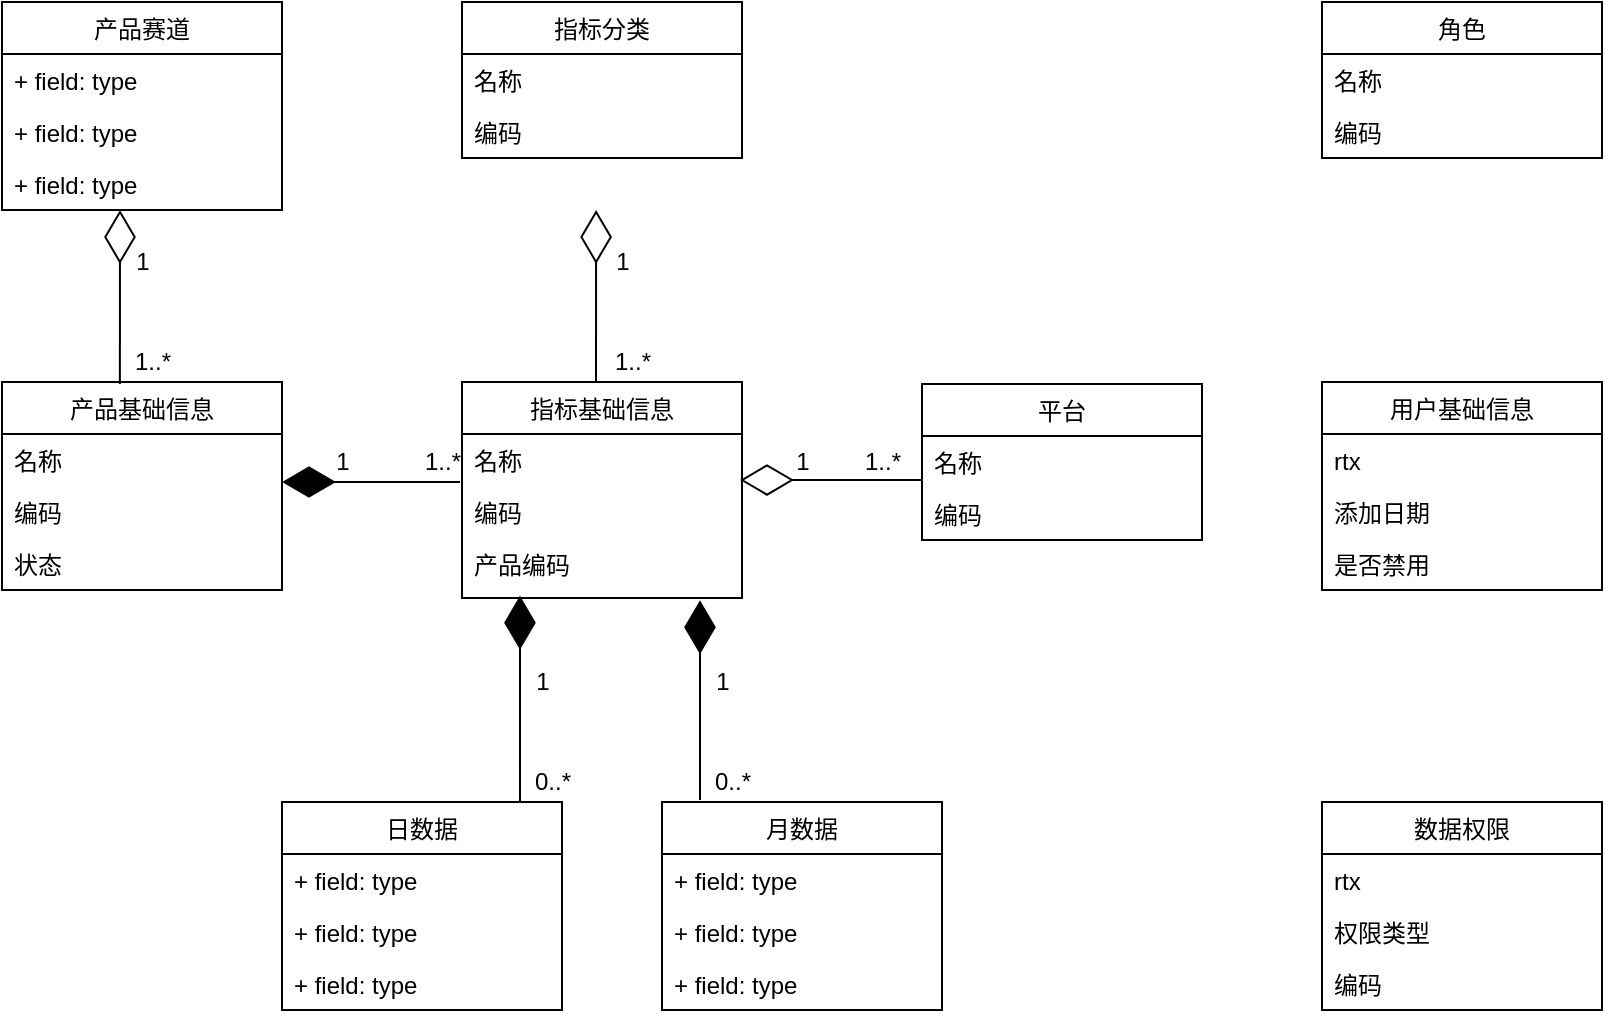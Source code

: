 <mxfile version="14.9.9" type="github">
  <diagram id="4ZJ0vDUUfTBXr_d-hYEK" name="Page-1">
    <mxGraphModel dx="1298" dy="748" grid="1" gridSize="10" guides="1" tooltips="1" connect="1" arrows="1" fold="1" page="1" pageScale="1" pageWidth="827" pageHeight="1169" math="0" shadow="0">
      <root>
        <mxCell id="0" />
        <mxCell id="1" parent="0" />
        <mxCell id="1pAz7i3gaedMpaVAOuG8-1" value="指标基础信息" style="swimlane;fontStyle=0;childLayout=stackLayout;horizontal=1;startSize=26;fillColor=none;horizontalStack=0;resizeParent=1;resizeParentMax=0;resizeLast=0;collapsible=1;marginBottom=0;" vertex="1" parent="1">
          <mxGeometry x="330" y="390" width="140" height="108" as="geometry">
            <mxRectangle x="330" y="390" width="100" height="26" as="alternateBounds" />
          </mxGeometry>
        </mxCell>
        <mxCell id="1pAz7i3gaedMpaVAOuG8-2" value="名称" style="text;strokeColor=none;fillColor=none;align=left;verticalAlign=top;spacingLeft=4;spacingRight=4;overflow=hidden;rotatable=0;points=[[0,0.5],[1,0.5]];portConstraint=eastwest;" vertex="1" parent="1pAz7i3gaedMpaVAOuG8-1">
          <mxGeometry y="26" width="140" height="26" as="geometry" />
        </mxCell>
        <mxCell id="1pAz7i3gaedMpaVAOuG8-3" value="编码" style="text;strokeColor=none;fillColor=none;align=left;verticalAlign=top;spacingLeft=4;spacingRight=4;overflow=hidden;rotatable=0;points=[[0,0.5],[1,0.5]];portConstraint=eastwest;" vertex="1" parent="1pAz7i3gaedMpaVAOuG8-1">
          <mxGeometry y="52" width="140" height="26" as="geometry" />
        </mxCell>
        <mxCell id="1pAz7i3gaedMpaVAOuG8-4" value="产品编码" style="text;strokeColor=none;fillColor=none;align=left;verticalAlign=top;spacingLeft=4;spacingRight=4;overflow=hidden;rotatable=0;points=[[0,0.5],[1,0.5]];portConstraint=eastwest;" vertex="1" parent="1pAz7i3gaedMpaVAOuG8-1">
          <mxGeometry y="78" width="140" height="30" as="geometry" />
        </mxCell>
        <mxCell id="1pAz7i3gaedMpaVAOuG8-9" value="指标分类" style="swimlane;fontStyle=0;childLayout=stackLayout;horizontal=1;startSize=26;fillColor=none;horizontalStack=0;resizeParent=1;resizeParentMax=0;resizeLast=0;collapsible=1;marginBottom=0;" vertex="1" parent="1">
          <mxGeometry x="330" y="200" width="140" height="78" as="geometry" />
        </mxCell>
        <mxCell id="1pAz7i3gaedMpaVAOuG8-10" value="名称" style="text;strokeColor=none;fillColor=none;align=left;verticalAlign=top;spacingLeft=4;spacingRight=4;overflow=hidden;rotatable=0;points=[[0,0.5],[1,0.5]];portConstraint=eastwest;" vertex="1" parent="1pAz7i3gaedMpaVAOuG8-9">
          <mxGeometry y="26" width="140" height="26" as="geometry" />
        </mxCell>
        <mxCell id="1pAz7i3gaedMpaVAOuG8-11" value="编码" style="text;strokeColor=none;fillColor=none;align=left;verticalAlign=top;spacingLeft=4;spacingRight=4;overflow=hidden;rotatable=0;points=[[0,0.5],[1,0.5]];portConstraint=eastwest;" vertex="1" parent="1pAz7i3gaedMpaVAOuG8-9">
          <mxGeometry y="52" width="140" height="26" as="geometry" />
        </mxCell>
        <mxCell id="1pAz7i3gaedMpaVAOuG8-13" value="产品基础信息" style="swimlane;fontStyle=0;childLayout=stackLayout;horizontal=1;startSize=26;fillColor=none;horizontalStack=0;resizeParent=1;resizeParentMax=0;resizeLast=0;collapsible=1;marginBottom=0;" vertex="1" parent="1">
          <mxGeometry x="100" y="390" width="140" height="104" as="geometry" />
        </mxCell>
        <mxCell id="1pAz7i3gaedMpaVAOuG8-14" value="名称" style="text;strokeColor=none;fillColor=none;align=left;verticalAlign=top;spacingLeft=4;spacingRight=4;overflow=hidden;rotatable=0;points=[[0,0.5],[1,0.5]];portConstraint=eastwest;" vertex="1" parent="1pAz7i3gaedMpaVAOuG8-13">
          <mxGeometry y="26" width="140" height="26" as="geometry" />
        </mxCell>
        <mxCell id="1pAz7i3gaedMpaVAOuG8-15" value="编码" style="text;strokeColor=none;fillColor=none;align=left;verticalAlign=top;spacingLeft=4;spacingRight=4;overflow=hidden;rotatable=0;points=[[0,0.5],[1,0.5]];portConstraint=eastwest;" vertex="1" parent="1pAz7i3gaedMpaVAOuG8-13">
          <mxGeometry y="52" width="140" height="26" as="geometry" />
        </mxCell>
        <mxCell id="1pAz7i3gaedMpaVAOuG8-16" value="状态" style="text;strokeColor=none;fillColor=none;align=left;verticalAlign=top;spacingLeft=4;spacingRight=4;overflow=hidden;rotatable=0;points=[[0,0.5],[1,0.5]];portConstraint=eastwest;" vertex="1" parent="1pAz7i3gaedMpaVAOuG8-13">
          <mxGeometry y="78" width="140" height="26" as="geometry" />
        </mxCell>
        <mxCell id="1pAz7i3gaedMpaVAOuG8-17" value="产品赛道" style="swimlane;fontStyle=0;childLayout=stackLayout;horizontal=1;startSize=26;fillColor=none;horizontalStack=0;resizeParent=1;resizeParentMax=0;resizeLast=0;collapsible=1;marginBottom=0;" vertex="1" parent="1">
          <mxGeometry x="100" y="200" width="140" height="104" as="geometry" />
        </mxCell>
        <mxCell id="1pAz7i3gaedMpaVAOuG8-18" value="+ field: type" style="text;strokeColor=none;fillColor=none;align=left;verticalAlign=top;spacingLeft=4;spacingRight=4;overflow=hidden;rotatable=0;points=[[0,0.5],[1,0.5]];portConstraint=eastwest;" vertex="1" parent="1pAz7i3gaedMpaVAOuG8-17">
          <mxGeometry y="26" width="140" height="26" as="geometry" />
        </mxCell>
        <mxCell id="1pAz7i3gaedMpaVAOuG8-19" value="+ field: type" style="text;strokeColor=none;fillColor=none;align=left;verticalAlign=top;spacingLeft=4;spacingRight=4;overflow=hidden;rotatable=0;points=[[0,0.5],[1,0.5]];portConstraint=eastwest;" vertex="1" parent="1pAz7i3gaedMpaVAOuG8-17">
          <mxGeometry y="52" width="140" height="26" as="geometry" />
        </mxCell>
        <mxCell id="1pAz7i3gaedMpaVAOuG8-20" value="+ field: type" style="text;strokeColor=none;fillColor=none;align=left;verticalAlign=top;spacingLeft=4;spacingRight=4;overflow=hidden;rotatable=0;points=[[0,0.5],[1,0.5]];portConstraint=eastwest;" vertex="1" parent="1pAz7i3gaedMpaVAOuG8-17">
          <mxGeometry y="78" width="140" height="26" as="geometry" />
        </mxCell>
        <mxCell id="1pAz7i3gaedMpaVAOuG8-21" value="" style="endArrow=diamondThin;endFill=0;endSize=24;html=1;entryX=0.479;entryY=1;entryDx=0;entryDy=0;entryPerimeter=0;" edge="1" parent="1">
          <mxGeometry width="160" relative="1" as="geometry">
            <mxPoint x="397" y="390" as="sourcePoint" />
            <mxPoint x="397.06" y="304" as="targetPoint" />
          </mxGeometry>
        </mxCell>
        <mxCell id="1pAz7i3gaedMpaVAOuG8-22" value="" style="endArrow=diamondThin;endFill=0;endSize=24;html=1;exitX=0.421;exitY=0.01;exitDx=0;exitDy=0;exitPerimeter=0;" edge="1" parent="1" source="1pAz7i3gaedMpaVAOuG8-13">
          <mxGeometry width="160" relative="1" as="geometry">
            <mxPoint x="188" y="390" as="sourcePoint" />
            <mxPoint x="159" y="304" as="targetPoint" />
          </mxGeometry>
        </mxCell>
        <mxCell id="1pAz7i3gaedMpaVAOuG8-23" value="用户基础信息" style="swimlane;fontStyle=0;childLayout=stackLayout;horizontal=1;startSize=26;fillColor=none;horizontalStack=0;resizeParent=1;resizeParentMax=0;resizeLast=0;collapsible=1;marginBottom=0;" vertex="1" parent="1">
          <mxGeometry x="760" y="390" width="140" height="104" as="geometry" />
        </mxCell>
        <mxCell id="1pAz7i3gaedMpaVAOuG8-24" value="rtx" style="text;strokeColor=none;fillColor=none;align=left;verticalAlign=top;spacingLeft=4;spacingRight=4;overflow=hidden;rotatable=0;points=[[0,0.5],[1,0.5]];portConstraint=eastwest;" vertex="1" parent="1pAz7i3gaedMpaVAOuG8-23">
          <mxGeometry y="26" width="140" height="26" as="geometry" />
        </mxCell>
        <mxCell id="1pAz7i3gaedMpaVAOuG8-25" value="添加日期" style="text;strokeColor=none;fillColor=none;align=left;verticalAlign=top;spacingLeft=4;spacingRight=4;overflow=hidden;rotatable=0;points=[[0,0.5],[1,0.5]];portConstraint=eastwest;" vertex="1" parent="1pAz7i3gaedMpaVAOuG8-23">
          <mxGeometry y="52" width="140" height="26" as="geometry" />
        </mxCell>
        <mxCell id="1pAz7i3gaedMpaVAOuG8-26" value="是否禁用" style="text;strokeColor=none;fillColor=none;align=left;verticalAlign=top;spacingLeft=4;spacingRight=4;overflow=hidden;rotatable=0;points=[[0,0.5],[1,0.5]];portConstraint=eastwest;" vertex="1" parent="1pAz7i3gaedMpaVAOuG8-23">
          <mxGeometry y="78" width="140" height="26" as="geometry" />
        </mxCell>
        <mxCell id="1pAz7i3gaedMpaVAOuG8-27" value="角色" style="swimlane;fontStyle=0;childLayout=stackLayout;horizontal=1;startSize=26;fillColor=none;horizontalStack=0;resizeParent=1;resizeParentMax=0;resizeLast=0;collapsible=1;marginBottom=0;" vertex="1" parent="1">
          <mxGeometry x="760" y="200" width="140" height="78" as="geometry" />
        </mxCell>
        <mxCell id="1pAz7i3gaedMpaVAOuG8-28" value="名称" style="text;strokeColor=none;fillColor=none;align=left;verticalAlign=top;spacingLeft=4;spacingRight=4;overflow=hidden;rotatable=0;points=[[0,0.5],[1,0.5]];portConstraint=eastwest;" vertex="1" parent="1pAz7i3gaedMpaVAOuG8-27">
          <mxGeometry y="26" width="140" height="26" as="geometry" />
        </mxCell>
        <mxCell id="1pAz7i3gaedMpaVAOuG8-29" value="编码" style="text;strokeColor=none;fillColor=none;align=left;verticalAlign=top;spacingLeft=4;spacingRight=4;overflow=hidden;rotatable=0;points=[[0,0.5],[1,0.5]];portConstraint=eastwest;" vertex="1" parent="1pAz7i3gaedMpaVAOuG8-27">
          <mxGeometry y="52" width="140" height="26" as="geometry" />
        </mxCell>
        <mxCell id="1pAz7i3gaedMpaVAOuG8-31" value="日数据" style="swimlane;fontStyle=0;childLayout=stackLayout;horizontal=1;startSize=26;fillColor=none;horizontalStack=0;resizeParent=1;resizeParentMax=0;resizeLast=0;collapsible=1;marginBottom=0;" vertex="1" parent="1">
          <mxGeometry x="240" y="600" width="140" height="104" as="geometry" />
        </mxCell>
        <mxCell id="1pAz7i3gaedMpaVAOuG8-32" value="+ field: type" style="text;strokeColor=none;fillColor=none;align=left;verticalAlign=top;spacingLeft=4;spacingRight=4;overflow=hidden;rotatable=0;points=[[0,0.5],[1,0.5]];portConstraint=eastwest;" vertex="1" parent="1pAz7i3gaedMpaVAOuG8-31">
          <mxGeometry y="26" width="140" height="26" as="geometry" />
        </mxCell>
        <mxCell id="1pAz7i3gaedMpaVAOuG8-33" value="+ field: type" style="text;strokeColor=none;fillColor=none;align=left;verticalAlign=top;spacingLeft=4;spacingRight=4;overflow=hidden;rotatable=0;points=[[0,0.5],[1,0.5]];portConstraint=eastwest;" vertex="1" parent="1pAz7i3gaedMpaVAOuG8-31">
          <mxGeometry y="52" width="140" height="26" as="geometry" />
        </mxCell>
        <mxCell id="1pAz7i3gaedMpaVAOuG8-34" value="+ field: type" style="text;strokeColor=none;fillColor=none;align=left;verticalAlign=top;spacingLeft=4;spacingRight=4;overflow=hidden;rotatable=0;points=[[0,0.5],[1,0.5]];portConstraint=eastwest;" vertex="1" parent="1pAz7i3gaedMpaVAOuG8-31">
          <mxGeometry y="78" width="140" height="26" as="geometry" />
        </mxCell>
        <mxCell id="1pAz7i3gaedMpaVAOuG8-35" value="月数据" style="swimlane;fontStyle=0;childLayout=stackLayout;horizontal=1;startSize=26;fillColor=none;horizontalStack=0;resizeParent=1;resizeParentMax=0;resizeLast=0;collapsible=1;marginBottom=0;" vertex="1" parent="1">
          <mxGeometry x="430" y="600" width="140" height="104" as="geometry" />
        </mxCell>
        <mxCell id="1pAz7i3gaedMpaVAOuG8-36" value="+ field: type" style="text;strokeColor=none;fillColor=none;align=left;verticalAlign=top;spacingLeft=4;spacingRight=4;overflow=hidden;rotatable=0;points=[[0,0.5],[1,0.5]];portConstraint=eastwest;" vertex="1" parent="1pAz7i3gaedMpaVAOuG8-35">
          <mxGeometry y="26" width="140" height="26" as="geometry" />
        </mxCell>
        <mxCell id="1pAz7i3gaedMpaVAOuG8-37" value="+ field: type" style="text;strokeColor=none;fillColor=none;align=left;verticalAlign=top;spacingLeft=4;spacingRight=4;overflow=hidden;rotatable=0;points=[[0,0.5],[1,0.5]];portConstraint=eastwest;" vertex="1" parent="1pAz7i3gaedMpaVAOuG8-35">
          <mxGeometry y="52" width="140" height="26" as="geometry" />
        </mxCell>
        <mxCell id="1pAz7i3gaedMpaVAOuG8-38" value="+ field: type" style="text;strokeColor=none;fillColor=none;align=left;verticalAlign=top;spacingLeft=4;spacingRight=4;overflow=hidden;rotatable=0;points=[[0,0.5],[1,0.5]];portConstraint=eastwest;" vertex="1" parent="1pAz7i3gaedMpaVAOuG8-35">
          <mxGeometry y="78" width="140" height="26" as="geometry" />
        </mxCell>
        <mxCell id="1pAz7i3gaedMpaVAOuG8-39" value="" style="endArrow=diamondThin;endFill=1;endSize=24;html=1;entryX=0.207;entryY=0.962;entryDx=0;entryDy=0;entryPerimeter=0;" edge="1" parent="1" target="1pAz7i3gaedMpaVAOuG8-4">
          <mxGeometry width="160" relative="1" as="geometry">
            <mxPoint x="359" y="600" as="sourcePoint" />
            <mxPoint x="360" y="550" as="targetPoint" />
          </mxGeometry>
        </mxCell>
        <mxCell id="1pAz7i3gaedMpaVAOuG8-40" value="" style="endArrow=diamondThin;endFill=1;endSize=24;html=1;entryX=0.85;entryY=1.038;entryDx=0;entryDy=0;entryPerimeter=0;" edge="1" parent="1" target="1pAz7i3gaedMpaVAOuG8-4">
          <mxGeometry width="160" relative="1" as="geometry">
            <mxPoint x="449" y="599" as="sourcePoint" />
            <mxPoint x="470" y="380" as="targetPoint" />
            <Array as="points">
              <mxPoint x="449" y="560" />
            </Array>
          </mxGeometry>
        </mxCell>
        <mxCell id="1pAz7i3gaedMpaVAOuG8-41" value="数据权限" style="swimlane;fontStyle=0;childLayout=stackLayout;horizontal=1;startSize=26;fillColor=none;horizontalStack=0;resizeParent=1;resizeParentMax=0;resizeLast=0;collapsible=1;marginBottom=0;" vertex="1" parent="1">
          <mxGeometry x="760" y="600" width="140" height="104" as="geometry" />
        </mxCell>
        <mxCell id="1pAz7i3gaedMpaVAOuG8-42" value="rtx" style="text;strokeColor=none;fillColor=none;align=left;verticalAlign=top;spacingLeft=4;spacingRight=4;overflow=hidden;rotatable=0;points=[[0,0.5],[1,0.5]];portConstraint=eastwest;" vertex="1" parent="1pAz7i3gaedMpaVAOuG8-41">
          <mxGeometry y="26" width="140" height="26" as="geometry" />
        </mxCell>
        <mxCell id="1pAz7i3gaedMpaVAOuG8-43" value="权限类型" style="text;strokeColor=none;fillColor=none;align=left;verticalAlign=top;spacingLeft=4;spacingRight=4;overflow=hidden;rotatable=0;points=[[0,0.5],[1,0.5]];portConstraint=eastwest;" vertex="1" parent="1pAz7i3gaedMpaVAOuG8-41">
          <mxGeometry y="52" width="140" height="26" as="geometry" />
        </mxCell>
        <mxCell id="1pAz7i3gaedMpaVAOuG8-44" value="编码" style="text;strokeColor=none;fillColor=none;align=left;verticalAlign=top;spacingLeft=4;spacingRight=4;overflow=hidden;rotatable=0;points=[[0,0.5],[1,0.5]];portConstraint=eastwest;" vertex="1" parent="1pAz7i3gaedMpaVAOuG8-41">
          <mxGeometry y="78" width="140" height="26" as="geometry" />
        </mxCell>
        <mxCell id="1pAz7i3gaedMpaVAOuG8-51" value="1" style="text;html=1;align=center;verticalAlign=middle;resizable=0;points=[];autosize=1;strokeColor=none;" vertex="1" parent="1">
          <mxGeometry x="160" y="320" width="20" height="20" as="geometry" />
        </mxCell>
        <mxCell id="1pAz7i3gaedMpaVAOuG8-52" value="1..*" style="text;html=1;align=center;verticalAlign=middle;resizable=0;points=[];autosize=1;strokeColor=none;" vertex="1" parent="1">
          <mxGeometry x="160" y="370" width="30" height="20" as="geometry" />
        </mxCell>
        <mxCell id="1pAz7i3gaedMpaVAOuG8-53" value="1" style="text;html=1;align=center;verticalAlign=middle;resizable=0;points=[];autosize=1;strokeColor=none;" vertex="1" parent="1">
          <mxGeometry x="400" y="320" width="20" height="20" as="geometry" />
        </mxCell>
        <mxCell id="1pAz7i3gaedMpaVAOuG8-54" value="1..*" style="text;html=1;align=center;verticalAlign=middle;resizable=0;points=[];autosize=1;strokeColor=none;" vertex="1" parent="1">
          <mxGeometry x="400" y="370" width="30" height="20" as="geometry" />
        </mxCell>
        <mxCell id="1pAz7i3gaedMpaVAOuG8-56" value="1" style="text;html=1;align=center;verticalAlign=middle;resizable=0;points=[];autosize=1;strokeColor=none;" vertex="1" parent="1">
          <mxGeometry x="360" y="530" width="20" height="20" as="geometry" />
        </mxCell>
        <mxCell id="1pAz7i3gaedMpaVAOuG8-57" value="0..*" style="text;html=1;align=center;verticalAlign=middle;resizable=0;points=[];autosize=1;strokeColor=none;" vertex="1" parent="1">
          <mxGeometry x="360" y="580" width="30" height="20" as="geometry" />
        </mxCell>
        <mxCell id="1pAz7i3gaedMpaVAOuG8-58" value="1" style="text;html=1;align=center;verticalAlign=middle;resizable=0;points=[];autosize=1;strokeColor=none;" vertex="1" parent="1">
          <mxGeometry x="450" y="530" width="20" height="20" as="geometry" />
        </mxCell>
        <mxCell id="1pAz7i3gaedMpaVAOuG8-59" value="0..*" style="text;html=1;align=center;verticalAlign=middle;resizable=0;points=[];autosize=1;strokeColor=none;" vertex="1" parent="1">
          <mxGeometry x="450" y="580" width="30" height="20" as="geometry" />
        </mxCell>
        <mxCell id="1pAz7i3gaedMpaVAOuG8-69" value="平台" style="swimlane;fontStyle=0;childLayout=stackLayout;horizontal=1;startSize=26;fillColor=none;horizontalStack=0;resizeParent=1;resizeParentMax=0;resizeLast=0;collapsible=1;marginBottom=0;" vertex="1" parent="1">
          <mxGeometry x="560" y="391" width="140" height="78" as="geometry" />
        </mxCell>
        <mxCell id="1pAz7i3gaedMpaVAOuG8-70" value="名称" style="text;strokeColor=none;fillColor=none;align=left;verticalAlign=top;spacingLeft=4;spacingRight=4;overflow=hidden;rotatable=0;points=[[0,0.5],[1,0.5]];portConstraint=eastwest;" vertex="1" parent="1pAz7i3gaedMpaVAOuG8-69">
          <mxGeometry y="26" width="140" height="26" as="geometry" />
        </mxCell>
        <mxCell id="1pAz7i3gaedMpaVAOuG8-71" value="编码" style="text;strokeColor=none;fillColor=none;align=left;verticalAlign=top;spacingLeft=4;spacingRight=4;overflow=hidden;rotatable=0;points=[[0,0.5],[1,0.5]];portConstraint=eastwest;" vertex="1" parent="1pAz7i3gaedMpaVAOuG8-69">
          <mxGeometry y="52" width="140" height="26" as="geometry" />
        </mxCell>
        <mxCell id="1pAz7i3gaedMpaVAOuG8-73" value="" style="endArrow=diamondThin;endFill=1;endSize=24;html=1;exitX=-0.007;exitY=0.923;exitDx=0;exitDy=0;exitPerimeter=0;" edge="1" parent="1" source="1pAz7i3gaedMpaVAOuG8-2">
          <mxGeometry width="160" relative="1" as="geometry">
            <mxPoint x="330" y="420" as="sourcePoint" />
            <mxPoint x="240" y="440" as="targetPoint" />
          </mxGeometry>
        </mxCell>
        <mxCell id="1pAz7i3gaedMpaVAOuG8-74" value="1" style="text;html=1;align=center;verticalAlign=middle;resizable=0;points=[];autosize=1;strokeColor=none;" vertex="1" parent="1">
          <mxGeometry x="260" y="420" width="20" height="20" as="geometry" />
        </mxCell>
        <mxCell id="1pAz7i3gaedMpaVAOuG8-75" value="1..*" style="text;html=1;align=center;verticalAlign=middle;resizable=0;points=[];autosize=1;strokeColor=none;" vertex="1" parent="1">
          <mxGeometry x="305" y="420" width="30" height="20" as="geometry" />
        </mxCell>
        <mxCell id="1pAz7i3gaedMpaVAOuG8-80" value="" style="endArrow=diamondThin;endFill=0;endSize=24;html=1;entryX=0.993;entryY=0.885;entryDx=0;entryDy=0;entryPerimeter=0;" edge="1" parent="1" target="1pAz7i3gaedMpaVAOuG8-2">
          <mxGeometry width="160" relative="1" as="geometry">
            <mxPoint x="560" y="439" as="sourcePoint" />
            <mxPoint x="407.06" y="314" as="targetPoint" />
          </mxGeometry>
        </mxCell>
        <mxCell id="1pAz7i3gaedMpaVAOuG8-81" value="1" style="text;html=1;align=center;verticalAlign=middle;resizable=0;points=[];autosize=1;strokeColor=none;" vertex="1" parent="1">
          <mxGeometry x="490" y="420" width="20" height="20" as="geometry" />
        </mxCell>
        <mxCell id="1pAz7i3gaedMpaVAOuG8-82" value="1..*" style="text;html=1;align=center;verticalAlign=middle;resizable=0;points=[];autosize=1;strokeColor=none;" vertex="1" parent="1">
          <mxGeometry x="525" y="420" width="30" height="20" as="geometry" />
        </mxCell>
      </root>
    </mxGraphModel>
  </diagram>
</mxfile>
